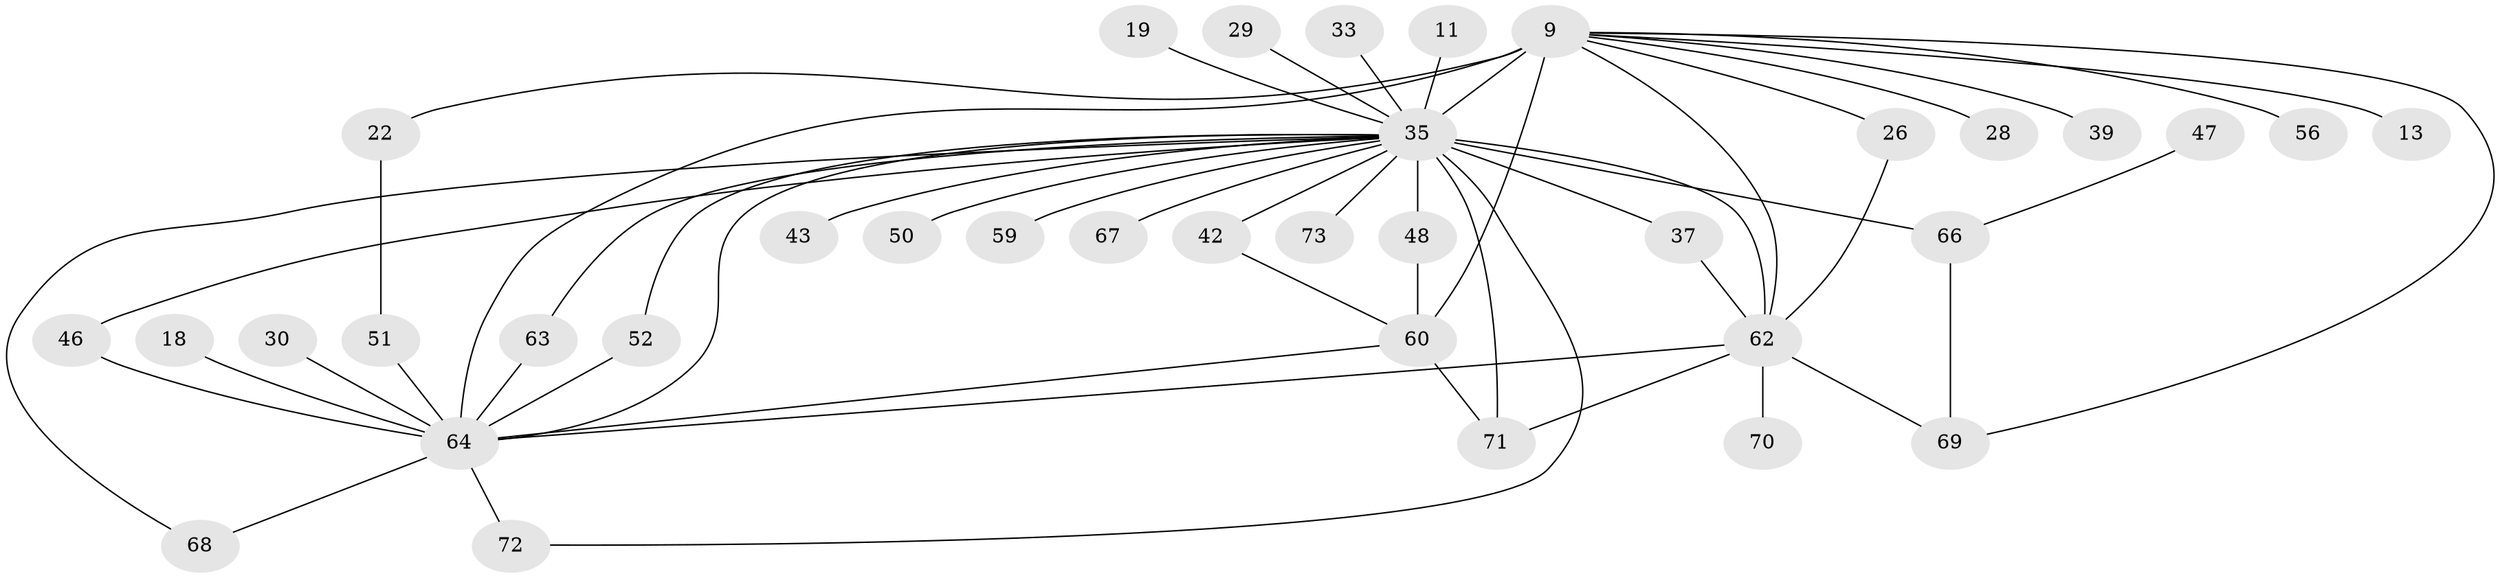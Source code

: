 // original degree distribution, {19: 0.0136986301369863, 18: 0.0136986301369863, 28: 0.0136986301369863, 13: 0.0273972602739726, 16: 0.0136986301369863, 17: 0.0273972602739726, 20: 0.0136986301369863, 22: 0.0136986301369863, 2: 0.6164383561643836, 3: 0.1232876712328767, 5: 0.0547945205479452, 4: 0.0547945205479452, 6: 0.0136986301369863}
// Generated by graph-tools (version 1.1) at 2025/47/03/04/25 21:47:18]
// undirected, 36 vertices, 53 edges
graph export_dot {
graph [start="1"]
  node [color=gray90,style=filled];
  9 [super="+8"];
  11;
  13;
  18;
  19;
  22;
  26;
  28;
  29;
  30;
  33;
  35 [super="+3+7+15+25"];
  37;
  39 [super="+36"];
  42;
  43;
  46;
  47;
  48 [super="+17"];
  50;
  51 [super="+49"];
  52;
  56;
  59;
  60 [super="+27+53"];
  62 [super="+45+10"];
  63;
  64 [super="+55+61+23+41"];
  66 [super="+20"];
  67;
  68;
  69 [super="+40"];
  70;
  71 [super="+65"];
  72;
  73;
  9 -- 13 [weight=2];
  9 -- 22 [weight=2];
  9 -- 26;
  9 -- 35 [weight=12];
  9 -- 39 [weight=3];
  9 -- 56 [weight=2];
  9 -- 62 [weight=7];
  9 -- 28 [weight=2];
  9 -- 60 [weight=6];
  9 -- 69;
  9 -- 64 [weight=12];
  11 -- 35;
  18 -- 64;
  19 -- 35;
  22 -- 51;
  26 -- 62;
  29 -- 35;
  30 -- 64 [weight=2];
  33 -- 35 [weight=2];
  35 -- 52;
  35 -- 68;
  35 -- 71 [weight=3];
  35 -- 73 [weight=2];
  35 -- 42;
  35 -- 43 [weight=2];
  35 -- 46;
  35 -- 48 [weight=4];
  35 -- 50 [weight=2];
  35 -- 59 [weight=2];
  35 -- 63;
  35 -- 66 [weight=4];
  35 -- 67;
  35 -- 72;
  35 -- 37;
  35 -- 62 [weight=7];
  35 -- 64 [weight=8];
  37 -- 62;
  42 -- 60;
  46 -- 64;
  47 -- 66 [weight=2];
  48 -- 60;
  51 -- 64 [weight=3];
  52 -- 64;
  60 -- 71;
  60 -- 64;
  62 -- 69;
  62 -- 70;
  62 -- 71;
  62 -- 64 [weight=5];
  63 -- 64;
  64 -- 68;
  64 -- 72;
  66 -- 69;
}
